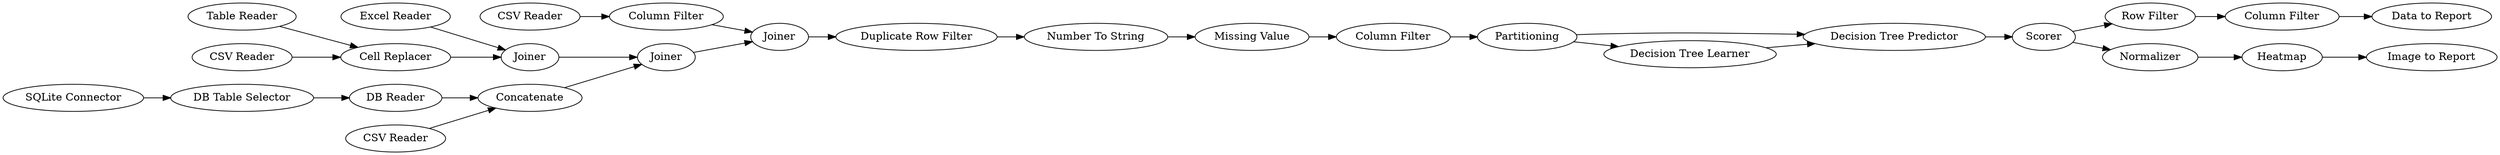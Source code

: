digraph {
	"8913864254067681550_239" [label="Data to Report"]
	"8913864254067681550_238" [label="Image to Report"]
	"-239093782896807076_260" [label=Joiner]
	"-239093782896807076_257" [label="Excel Reader"]
	"-239093782896807076_247" [label="DB Reader"]
	"8913864254067681550_240" [label="Row Filter"]
	"-239093782896807076_262" [label=Joiner]
	"-239093782896807076_253" [label="Column Filter"]
	"-239093782896807076_261" [label=Joiner]
	"-239093782896807076_258" [label="CSV Reader"]
	"-239093782896807076_248" [label="DB Table Selector"]
	"-239093782896807076_249" [label="Duplicate Row Filter"]
	"8913864254067681550_253" [label=Heatmap]
	"-239093782896807076_240" [label="Missing Value"]
	"-239093782896807076_254" [label="Column Filter"]
	"-239093782896807076_259" [label="Table Reader"]
	"-239093782896807076_255" [label="CSV Reader"]
	"-239093782896807076_256" [label="CSV Reader"]
	"8913864254067681550_247" [label=Partitioning]
	"8913864254067681550_251" [label=Scorer]
	"-239093782896807076_129" [label="Cell Replacer"]
	"8913864254067681550_249" [label=Normalizer]
	"-239093782896807076_143" [label=Concatenate]
	"-239093782896807076_250" [label="Number To String"]
	"8913864254067681550_244" [label="Decision Tree Predictor"]
	"8913864254067681550_250" [label="Decision Tree Learner"]
	"-239093782896807076_246" [label="SQLite Connector"]
	"8913864254067681550_241" [label="Column Filter"]
	"-239093782896807076_258" -> "-239093782896807076_143"
	"8913864254067681550_241" -> "8913864254067681550_239"
	"-239093782896807076_129" -> "-239093782896807076_260"
	"-239093782896807076_254" -> "8913864254067681550_247"
	"-239093782896807076_260" -> "-239093782896807076_261"
	"-239093782896807076_262" -> "-239093782896807076_249"
	"8913864254067681550_250" -> "8913864254067681550_244"
	"-239093782896807076_248" -> "-239093782896807076_247"
	"-239093782896807076_240" -> "-239093782896807076_254"
	"-239093782896807076_253" -> "-239093782896807076_262"
	"-239093782896807076_256" -> "-239093782896807076_129"
	"-239093782896807076_257" -> "-239093782896807076_260"
	"8913864254067681550_247" -> "8913864254067681550_250"
	"-239093782896807076_259" -> "-239093782896807076_129"
	"8913864254067681550_247" -> "8913864254067681550_244"
	"8913864254067681550_253" -> "8913864254067681550_238"
	"8913864254067681550_244" -> "8913864254067681550_251"
	"8913864254067681550_240" -> "8913864254067681550_241"
	"-239093782896807076_143" -> "-239093782896807076_261"
	"8913864254067681550_249" -> "8913864254067681550_253"
	"8913864254067681550_251" -> "8913864254067681550_249"
	"-239093782896807076_250" -> "-239093782896807076_240"
	"8913864254067681550_251" -> "8913864254067681550_240"
	"-239093782896807076_261" -> "-239093782896807076_262"
	"-239093782896807076_246" -> "-239093782896807076_248"
	"-239093782896807076_247" -> "-239093782896807076_143"
	"-239093782896807076_255" -> "-239093782896807076_253"
	"-239093782896807076_249" -> "-239093782896807076_250"
	rankdir=LR
}
